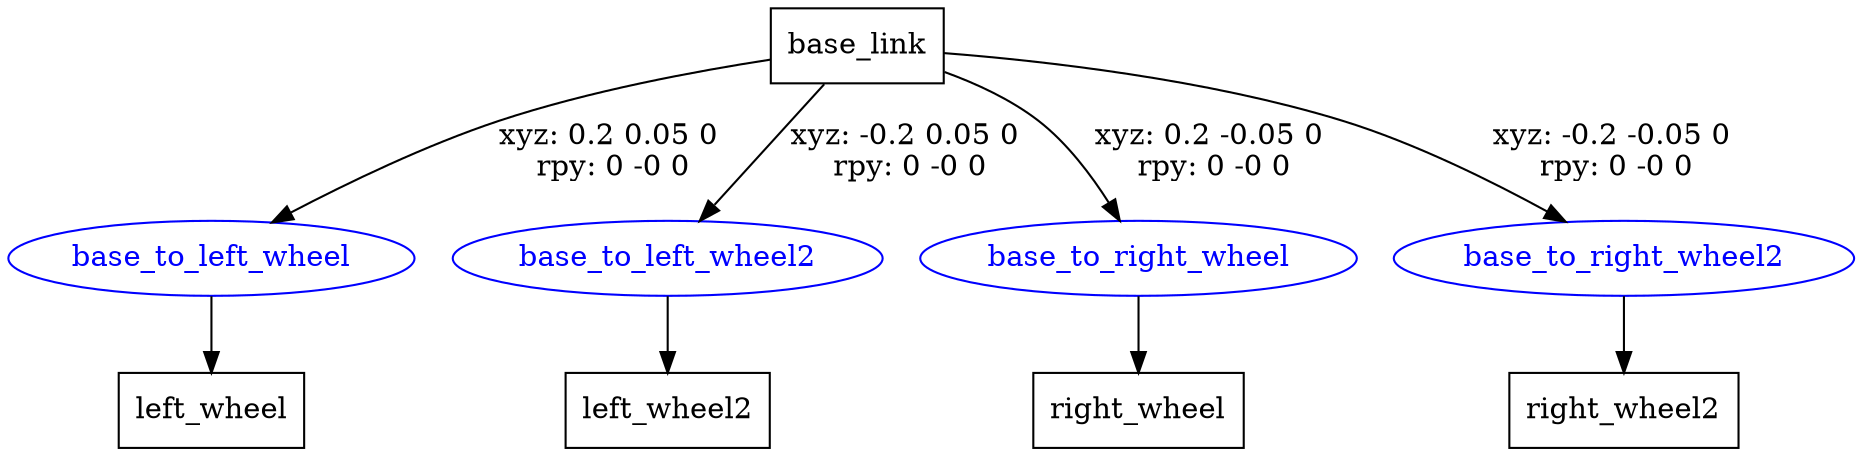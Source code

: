 digraph G {
node [shape=box];
"base_link" [label="base_link"];
"left_wheel" [label="left_wheel"];
"left_wheel2" [label="left_wheel2"];
"right_wheel" [label="right_wheel"];
"right_wheel2" [label="right_wheel2"];
node [shape=ellipse, color=blue, fontcolor=blue];
"base_link" -> "base_to_left_wheel" [label="xyz: 0.2 0.05 0 \nrpy: 0 -0 0"]
"base_to_left_wheel" -> "left_wheel"
"base_link" -> "base_to_left_wheel2" [label="xyz: -0.2 0.05 0 \nrpy: 0 -0 0"]
"base_to_left_wheel2" -> "left_wheel2"
"base_link" -> "base_to_right_wheel" [label="xyz: 0.2 -0.05 0 \nrpy: 0 -0 0"]
"base_to_right_wheel" -> "right_wheel"
"base_link" -> "base_to_right_wheel2" [label="xyz: -0.2 -0.05 0 \nrpy: 0 -0 0"]
"base_to_right_wheel2" -> "right_wheel2"
}
